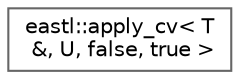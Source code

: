 digraph "类继承关系图"
{
 // LATEX_PDF_SIZE
  bgcolor="transparent";
  edge [fontname=Helvetica,fontsize=10,labelfontname=Helvetica,labelfontsize=10];
  node [fontname=Helvetica,fontsize=10,shape=box,height=0.2,width=0.4];
  rankdir="LR";
  Node0 [id="Node000000",label="eastl::apply_cv\< T\l &, U, false, true \>",height=0.2,width=0.4,color="grey40", fillcolor="white", style="filled",URL="$structeastl_1_1apply__cv_3_01_t_01_6_00_01_u_00_01false_00_01true_01_4.html",tooltip=" "];
}
